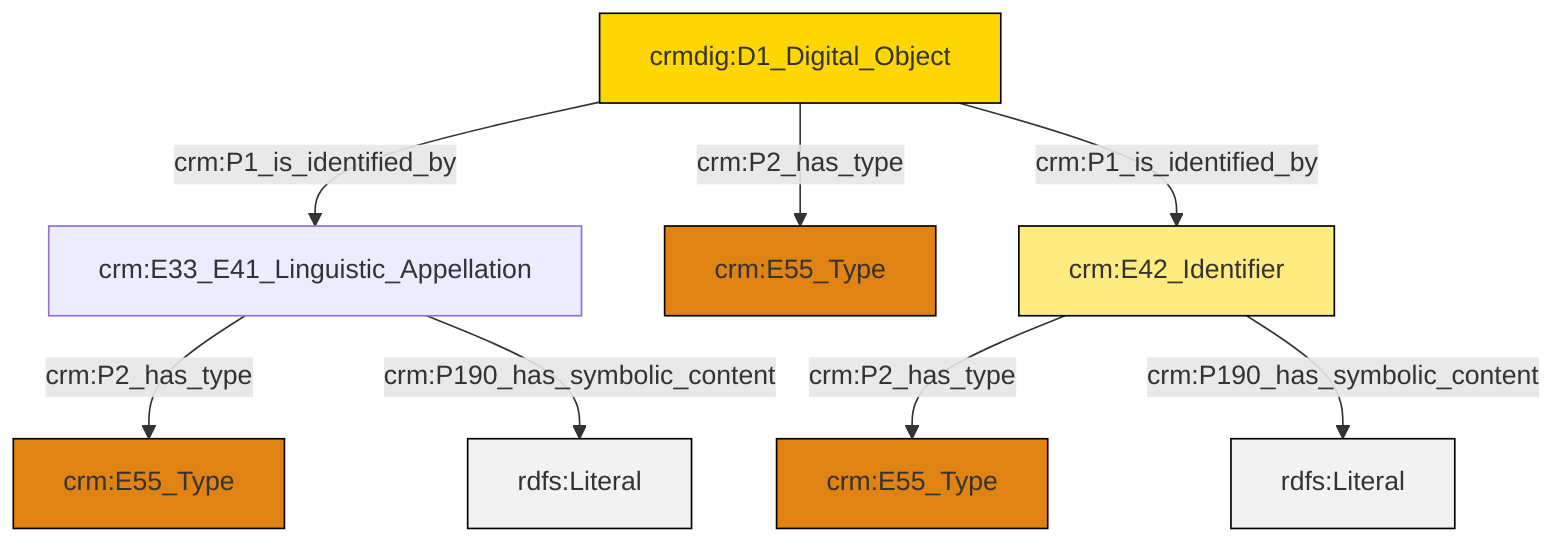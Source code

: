 graph TD
classDef Literal fill:#f2f2f2,stroke:#000000;
classDef CRM_Entity fill:#FFFFFF,stroke:#000000;
classDef Temporal_Entity fill:#00C9E6, stroke:#000000;
classDef Type fill:#E18312, stroke:#000000;
classDef Time-Span fill:#2C9C91, stroke:#000000;
classDef Appellation fill:#FFEB7F, stroke:#000000;
classDef Place fill:#008836, stroke:#000000;
classDef Persistent_Item fill:#B266B2, stroke:#000000;
classDef Conceptual_Object fill:#FFD700, stroke:#000000;
classDef Physical_Thing fill:#D2B48C, stroke:#000000;
classDef Actor fill:#f58aad, stroke:#000000;
classDef PC_Classes fill:#4ce600, stroke:#000000;
classDef Multi fill:#cccccc,stroke:#000000;

0["crm:E42_Identifier"]:::Appellation -->|crm:P2_has_type| 6["crm:E55_Type"]:::Type
9["crm:E33_E41_Linguistic_Appellation"]:::Default -->|crm:P2_has_type| 4["crm:E55_Type"]:::Type
2["crmdig:D1_Digital_Object"]:::Conceptual_Object -->|crm:P2_has_type| 7["crm:E55_Type"]:::Type
2["crmdig:D1_Digital_Object"]:::Conceptual_Object -->|crm:P1_is_identified_by| 9["crm:E33_E41_Linguistic_Appellation"]:::Default
2["crmdig:D1_Digital_Object"]:::Conceptual_Object -->|crm:P1_is_identified_by| 0["crm:E42_Identifier"]:::Appellation
9["crm:E33_E41_Linguistic_Appellation"]:::Default -->|crm:P190_has_symbolic_content| 13[rdfs:Literal]:::Literal
0["crm:E42_Identifier"]:::Appellation -->|crm:P190_has_symbolic_content| 14[rdfs:Literal]:::Literal